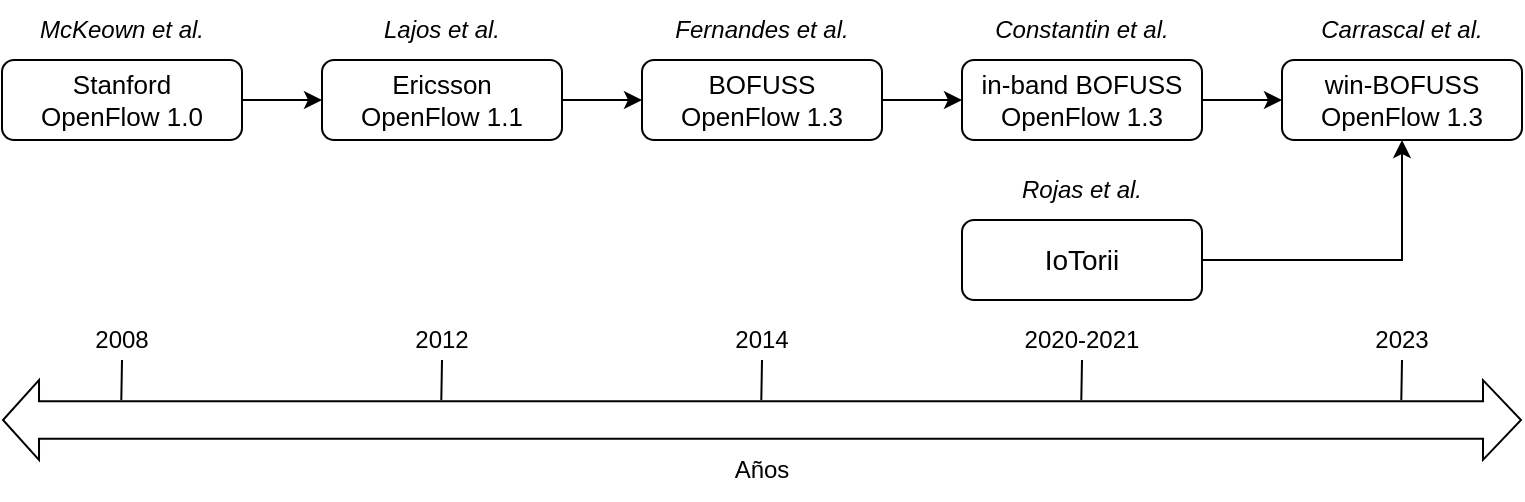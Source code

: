 <mxfile version="28.1.0">
  <diagram id="C5RBs43oDa-KdzZeNtuy" name="Page-1">
    <mxGraphModel dx="1188" dy="626" grid="1" gridSize="10" guides="1" tooltips="1" connect="1" arrows="1" fold="1" page="1" pageScale="1" pageWidth="827" pageHeight="1169" math="0" shadow="0">
      <root>
        <mxCell id="WIyWlLk6GJQsqaUBKTNV-0" />
        <mxCell id="WIyWlLk6GJQsqaUBKTNV-1" parent="WIyWlLk6GJQsqaUBKTNV-0" />
        <mxCell id="92tMdmCeSEdMuGmEUlDr-0" value="" style="edgeStyle=orthogonalEdgeStyle;rounded=0;orthogonalLoop=1;jettySize=auto;html=1;" parent="WIyWlLk6GJQsqaUBKTNV-1" source="WIyWlLk6GJQsqaUBKTNV-3" target="WIyWlLk6GJQsqaUBKTNV-7" edge="1">
          <mxGeometry relative="1" as="geometry" />
        </mxCell>
        <mxCell id="WIyWlLk6GJQsqaUBKTNV-3" value="&lt;font style=&quot;font-size: 13px;&quot;&gt;Stanford &lt;br&gt;OpenFlow 1.0&lt;/font&gt;" style="rounded=1;whiteSpace=wrap;html=1;fontSize=12;glass=0;strokeWidth=1;shadow=0;" parent="WIyWlLk6GJQsqaUBKTNV-1" vertex="1">
          <mxGeometry x="40" y="80" width="120" height="40" as="geometry" />
        </mxCell>
        <mxCell id="EOl1YPUKos8W-LJi9fdq-2" value="" style="edgeStyle=orthogonalEdgeStyle;rounded=0;orthogonalLoop=1;jettySize=auto;html=1;" parent="WIyWlLk6GJQsqaUBKTNV-1" source="WIyWlLk6GJQsqaUBKTNV-7" target="EOl1YPUKos8W-LJi9fdq-0" edge="1">
          <mxGeometry relative="1" as="geometry" />
        </mxCell>
        <mxCell id="WIyWlLk6GJQsqaUBKTNV-7" value="&lt;font style=&quot;font-size: 13px;&quot;&gt;Ericsson&lt;br&gt;OpenFlow 1.1&lt;/font&gt;" style="rounded=1;whiteSpace=wrap;html=1;fontSize=12;glass=0;strokeWidth=1;shadow=0;" parent="WIyWlLk6GJQsqaUBKTNV-1" vertex="1">
          <mxGeometry x="200" y="80" width="120" height="40" as="geometry" />
        </mxCell>
        <mxCell id="EOl1YPUKos8W-LJi9fdq-3" value="" style="edgeStyle=orthogonalEdgeStyle;rounded=0;orthogonalLoop=1;jettySize=auto;html=1;" parent="WIyWlLk6GJQsqaUBKTNV-1" source="EOl1YPUKos8W-LJi9fdq-0" target="EOl1YPUKos8W-LJi9fdq-1" edge="1">
          <mxGeometry relative="1" as="geometry" />
        </mxCell>
        <mxCell id="EOl1YPUKos8W-LJi9fdq-0" value="&lt;font style=&quot;font-size: 13px;&quot;&gt;BOFUSS&lt;br&gt;OpenFlow 1.3&lt;/font&gt;" style="rounded=1;whiteSpace=wrap;html=1;fontSize=12;glass=0;strokeWidth=1;shadow=0;" parent="WIyWlLk6GJQsqaUBKTNV-1" vertex="1">
          <mxGeometry x="360" y="80" width="120" height="40" as="geometry" />
        </mxCell>
        <mxCell id="-jA2cmOvvYkWzmTd7-Px-2" value="" style="edgeStyle=orthogonalEdgeStyle;rounded=0;orthogonalLoop=1;jettySize=auto;html=1;" edge="1" parent="WIyWlLk6GJQsqaUBKTNV-1" source="EOl1YPUKos8W-LJi9fdq-1" target="-jA2cmOvvYkWzmTd7-Px-1">
          <mxGeometry relative="1" as="geometry" />
        </mxCell>
        <mxCell id="EOl1YPUKos8W-LJi9fdq-1" value="&lt;font style=&quot;font-size: 13px;&quot;&gt;in-band BOFUSS&lt;br&gt;OpenFlow 1.3&lt;/font&gt;" style="rounded=1;whiteSpace=wrap;html=1;fontSize=12;glass=0;strokeWidth=1;shadow=0;" parent="WIyWlLk6GJQsqaUBKTNV-1" vertex="1">
          <mxGeometry x="520" y="80" width="120" height="40" as="geometry" />
        </mxCell>
        <mxCell id="-jA2cmOvvYkWzmTd7-Px-0" value="&lt;font style=&quot;font-size: 14px;&quot;&gt;IoTorii&lt;/font&gt;" style="rounded=1;whiteSpace=wrap;html=1;fontSize=12;glass=0;strokeWidth=1;shadow=0;" vertex="1" parent="WIyWlLk6GJQsqaUBKTNV-1">
          <mxGeometry x="520" y="160" width="120" height="40" as="geometry" />
        </mxCell>
        <mxCell id="-jA2cmOvvYkWzmTd7-Px-1" value="&lt;font style=&quot;font-size: 13px;&quot;&gt;win-BOFUSS&lt;br&gt;OpenFlow 1.3&lt;/font&gt;" style="rounded=1;whiteSpace=wrap;html=1;fontSize=12;glass=0;strokeWidth=1;shadow=0;" vertex="1" parent="WIyWlLk6GJQsqaUBKTNV-1">
          <mxGeometry x="680" y="80" width="120" height="40" as="geometry" />
        </mxCell>
        <mxCell id="-jA2cmOvvYkWzmTd7-Px-3" value="" style="endArrow=classic;html=1;rounded=0;exitX=1;exitY=0.5;exitDx=0;exitDy=0;entryX=0.5;entryY=1;entryDx=0;entryDy=0;" edge="1" parent="WIyWlLk6GJQsqaUBKTNV-1" source="-jA2cmOvvYkWzmTd7-Px-0" target="-jA2cmOvvYkWzmTd7-Px-1">
          <mxGeometry width="50" height="50" relative="1" as="geometry">
            <mxPoint x="660" y="170" as="sourcePoint" />
            <mxPoint x="730" y="200" as="targetPoint" />
            <Array as="points">
              <mxPoint x="740" y="180" />
            </Array>
          </mxGeometry>
        </mxCell>
        <mxCell id="-jA2cmOvvYkWzmTd7-Px-4" value="" style="shape=flexArrow;endArrow=classic;startArrow=classic;html=1;rounded=0;width=18.857;startSize=5.669;" edge="1" parent="WIyWlLk6GJQsqaUBKTNV-1">
          <mxGeometry width="100" height="100" relative="1" as="geometry">
            <mxPoint x="40" y="260" as="sourcePoint" />
            <mxPoint x="800" y="260" as="targetPoint" />
          </mxGeometry>
        </mxCell>
        <mxCell id="-jA2cmOvvYkWzmTd7-Px-5" value="&lt;i&gt;McKeown et al.&lt;/i&gt;" style="text;html=1;align=center;verticalAlign=middle;whiteSpace=wrap;rounded=0;" vertex="1" parent="WIyWlLk6GJQsqaUBKTNV-1">
          <mxGeometry x="55" y="50" width="90" height="30" as="geometry" />
        </mxCell>
        <mxCell id="-jA2cmOvvYkWzmTd7-Px-6" value="&lt;i&gt;Lajos et al.&lt;/i&gt;" style="text;html=1;align=center;verticalAlign=middle;whiteSpace=wrap;rounded=0;" vertex="1" parent="WIyWlLk6GJQsqaUBKTNV-1">
          <mxGeometry x="215" y="50" width="90" height="30" as="geometry" />
        </mxCell>
        <mxCell id="-jA2cmOvvYkWzmTd7-Px-7" value="&lt;i&gt;Fernandes&amp;nbsp;et al.&lt;/i&gt;" style="text;html=1;align=center;verticalAlign=middle;whiteSpace=wrap;rounded=0;" vertex="1" parent="WIyWlLk6GJQsqaUBKTNV-1">
          <mxGeometry x="375" y="50" width="90" height="30" as="geometry" />
        </mxCell>
        <mxCell id="-jA2cmOvvYkWzmTd7-Px-8" value="&lt;i&gt;Constantin&amp;nbsp;et al.&lt;/i&gt;" style="text;html=1;align=center;verticalAlign=middle;whiteSpace=wrap;rounded=0;" vertex="1" parent="WIyWlLk6GJQsqaUBKTNV-1">
          <mxGeometry x="535" y="50" width="90" height="30" as="geometry" />
        </mxCell>
        <mxCell id="-jA2cmOvvYkWzmTd7-Px-9" value="&lt;i&gt;Rojas et al.&lt;/i&gt;" style="text;html=1;align=center;verticalAlign=middle;whiteSpace=wrap;rounded=0;" vertex="1" parent="WIyWlLk6GJQsqaUBKTNV-1">
          <mxGeometry x="535" y="130" width="90" height="30" as="geometry" />
        </mxCell>
        <mxCell id="-jA2cmOvvYkWzmTd7-Px-10" value="&lt;i&gt;Carrascal et al.&lt;/i&gt;" style="text;html=1;align=center;verticalAlign=middle;whiteSpace=wrap;rounded=0;" vertex="1" parent="WIyWlLk6GJQsqaUBKTNV-1">
          <mxGeometry x="695" y="50" width="90" height="30" as="geometry" />
        </mxCell>
        <mxCell id="-jA2cmOvvYkWzmTd7-Px-12" value="" style="endArrow=none;html=1;rounded=0;" edge="1" parent="WIyWlLk6GJQsqaUBKTNV-1">
          <mxGeometry width="50" height="50" relative="1" as="geometry">
            <mxPoint x="99.66" y="250" as="sourcePoint" />
            <mxPoint x="100" y="230" as="targetPoint" />
          </mxGeometry>
        </mxCell>
        <mxCell id="-jA2cmOvvYkWzmTd7-Px-13" value="2008" style="text;html=1;align=center;verticalAlign=middle;whiteSpace=wrap;rounded=0;" vertex="1" parent="WIyWlLk6GJQsqaUBKTNV-1">
          <mxGeometry x="70" y="210" width="60" height="20" as="geometry" />
        </mxCell>
        <mxCell id="-jA2cmOvvYkWzmTd7-Px-14" value="" style="endArrow=none;html=1;rounded=0;" edge="1" parent="WIyWlLk6GJQsqaUBKTNV-1">
          <mxGeometry width="50" height="50" relative="1" as="geometry">
            <mxPoint x="259.66" y="250" as="sourcePoint" />
            <mxPoint x="260" y="230" as="targetPoint" />
          </mxGeometry>
        </mxCell>
        <mxCell id="-jA2cmOvvYkWzmTd7-Px-15" value="2012" style="text;html=1;align=center;verticalAlign=middle;whiteSpace=wrap;rounded=0;" vertex="1" parent="WIyWlLk6GJQsqaUBKTNV-1">
          <mxGeometry x="230" y="210" width="60" height="20" as="geometry" />
        </mxCell>
        <mxCell id="-jA2cmOvvYkWzmTd7-Px-16" value="" style="endArrow=none;html=1;rounded=0;" edge="1" parent="WIyWlLk6GJQsqaUBKTNV-1">
          <mxGeometry width="50" height="50" relative="1" as="geometry">
            <mxPoint x="419.66" y="250" as="sourcePoint" />
            <mxPoint x="420" y="230" as="targetPoint" />
          </mxGeometry>
        </mxCell>
        <mxCell id="-jA2cmOvvYkWzmTd7-Px-17" value="2014" style="text;html=1;align=center;verticalAlign=middle;whiteSpace=wrap;rounded=0;" vertex="1" parent="WIyWlLk6GJQsqaUBKTNV-1">
          <mxGeometry x="390" y="210" width="60" height="20" as="geometry" />
        </mxCell>
        <mxCell id="-jA2cmOvvYkWzmTd7-Px-18" value="" style="endArrow=none;html=1;rounded=0;" edge="1" parent="WIyWlLk6GJQsqaUBKTNV-1">
          <mxGeometry width="50" height="50" relative="1" as="geometry">
            <mxPoint x="579.66" y="250" as="sourcePoint" />
            <mxPoint x="580" y="230" as="targetPoint" />
          </mxGeometry>
        </mxCell>
        <mxCell id="-jA2cmOvvYkWzmTd7-Px-19" value="2020-2021" style="text;html=1;align=center;verticalAlign=middle;whiteSpace=wrap;rounded=0;" vertex="1" parent="WIyWlLk6GJQsqaUBKTNV-1">
          <mxGeometry x="550" y="210" width="60" height="20" as="geometry" />
        </mxCell>
        <mxCell id="-jA2cmOvvYkWzmTd7-Px-20" value="" style="endArrow=none;html=1;rounded=0;" edge="1" parent="WIyWlLk6GJQsqaUBKTNV-1">
          <mxGeometry width="50" height="50" relative="1" as="geometry">
            <mxPoint x="739.66" y="250" as="sourcePoint" />
            <mxPoint x="740" y="230" as="targetPoint" />
          </mxGeometry>
        </mxCell>
        <mxCell id="-jA2cmOvvYkWzmTd7-Px-21" value="2023" style="text;html=1;align=center;verticalAlign=middle;whiteSpace=wrap;rounded=0;" vertex="1" parent="WIyWlLk6GJQsqaUBKTNV-1">
          <mxGeometry x="710" y="210" width="60" height="20" as="geometry" />
        </mxCell>
        <mxCell id="-jA2cmOvvYkWzmTd7-Px-23" value="Años" style="text;html=1;align=center;verticalAlign=middle;whiteSpace=wrap;rounded=0;" vertex="1" parent="WIyWlLk6GJQsqaUBKTNV-1">
          <mxGeometry x="390" y="270" width="60" height="30" as="geometry" />
        </mxCell>
      </root>
    </mxGraphModel>
  </diagram>
</mxfile>
